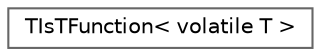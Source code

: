 digraph "Graphical Class Hierarchy"
{
 // INTERACTIVE_SVG=YES
 // LATEX_PDF_SIZE
  bgcolor="transparent";
  edge [fontname=Helvetica,fontsize=10,labelfontname=Helvetica,labelfontsize=10];
  node [fontname=Helvetica,fontsize=10,shape=box,height=0.2,width=0.4];
  rankdir="LR";
  Node0 [id="Node000000",label="TIsTFunction\< volatile T \>",height=0.2,width=0.4,color="grey40", fillcolor="white", style="filled",URL="$d0/d44/structTIsTFunction_3_01volatile_01T_01_4.html",tooltip=" "];
}
